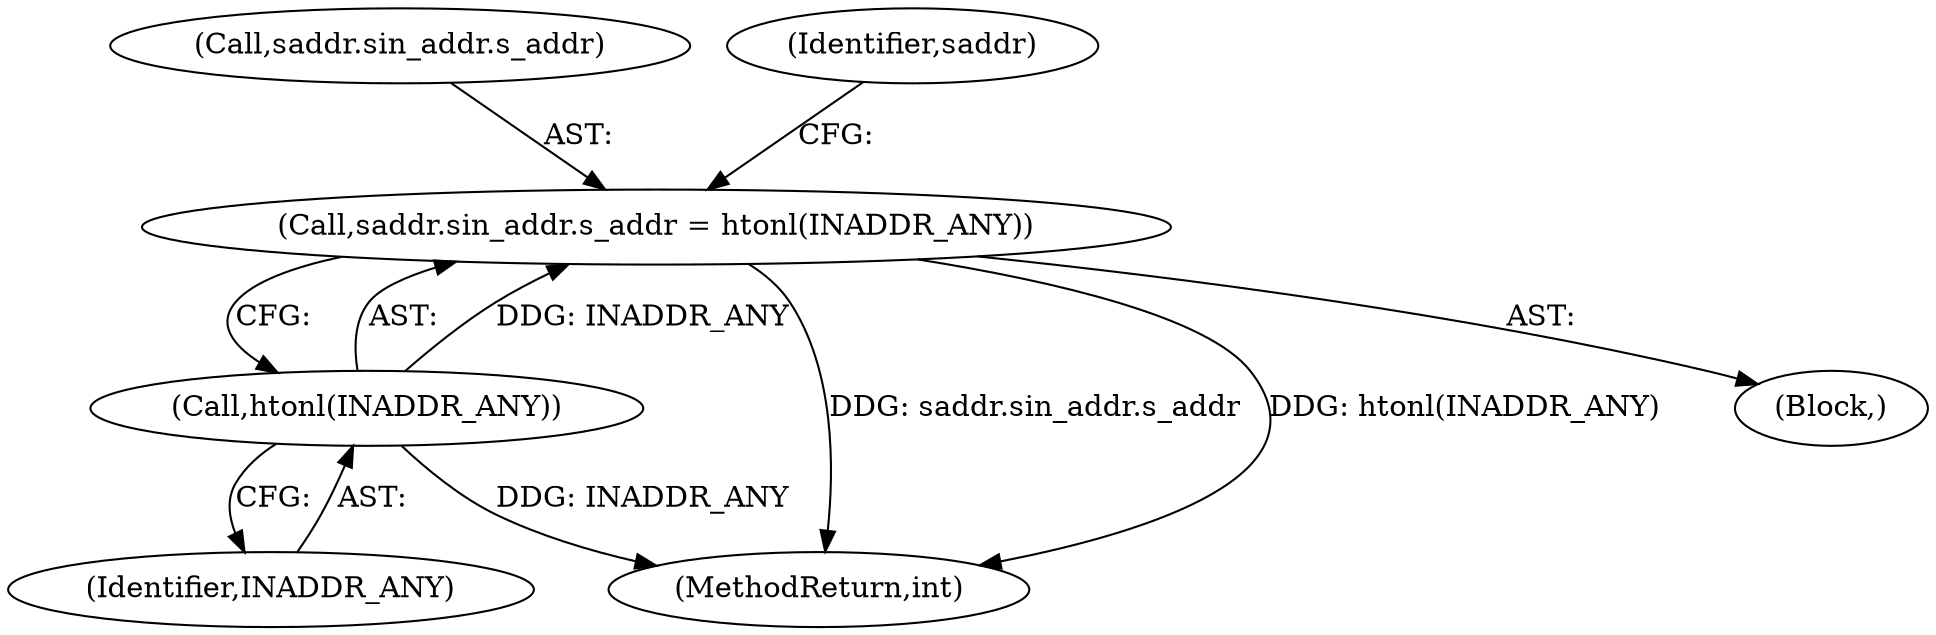 digraph "1_libimobiledevice_df1f5c4d70d0c19ad40072f5246ca457e7f9849e_0@del" {
"1000187" [label="(Call,saddr.sin_addr.s_addr = htonl(INADDR_ANY))"];
"1000193" [label="(Call,htonl(INADDR_ANY))"];
"1000188" [label="(Call,saddr.sin_addr.s_addr)"];
"1000187" [label="(Call,saddr.sin_addr.s_addr = htonl(INADDR_ANY))"];
"1000197" [label="(Identifier,saddr)"];
"1000194" [label="(Identifier,INADDR_ANY)"];
"1000237" [label="(MethodReturn,int)"];
"1000102" [label="(Block,)"];
"1000193" [label="(Call,htonl(INADDR_ANY))"];
"1000187" -> "1000102"  [label="AST: "];
"1000187" -> "1000193"  [label="CFG: "];
"1000188" -> "1000187"  [label="AST: "];
"1000193" -> "1000187"  [label="AST: "];
"1000197" -> "1000187"  [label="CFG: "];
"1000187" -> "1000237"  [label="DDG: saddr.sin_addr.s_addr"];
"1000187" -> "1000237"  [label="DDG: htonl(INADDR_ANY)"];
"1000193" -> "1000187"  [label="DDG: INADDR_ANY"];
"1000193" -> "1000194"  [label="CFG: "];
"1000194" -> "1000193"  [label="AST: "];
"1000193" -> "1000237"  [label="DDG: INADDR_ANY"];
}
